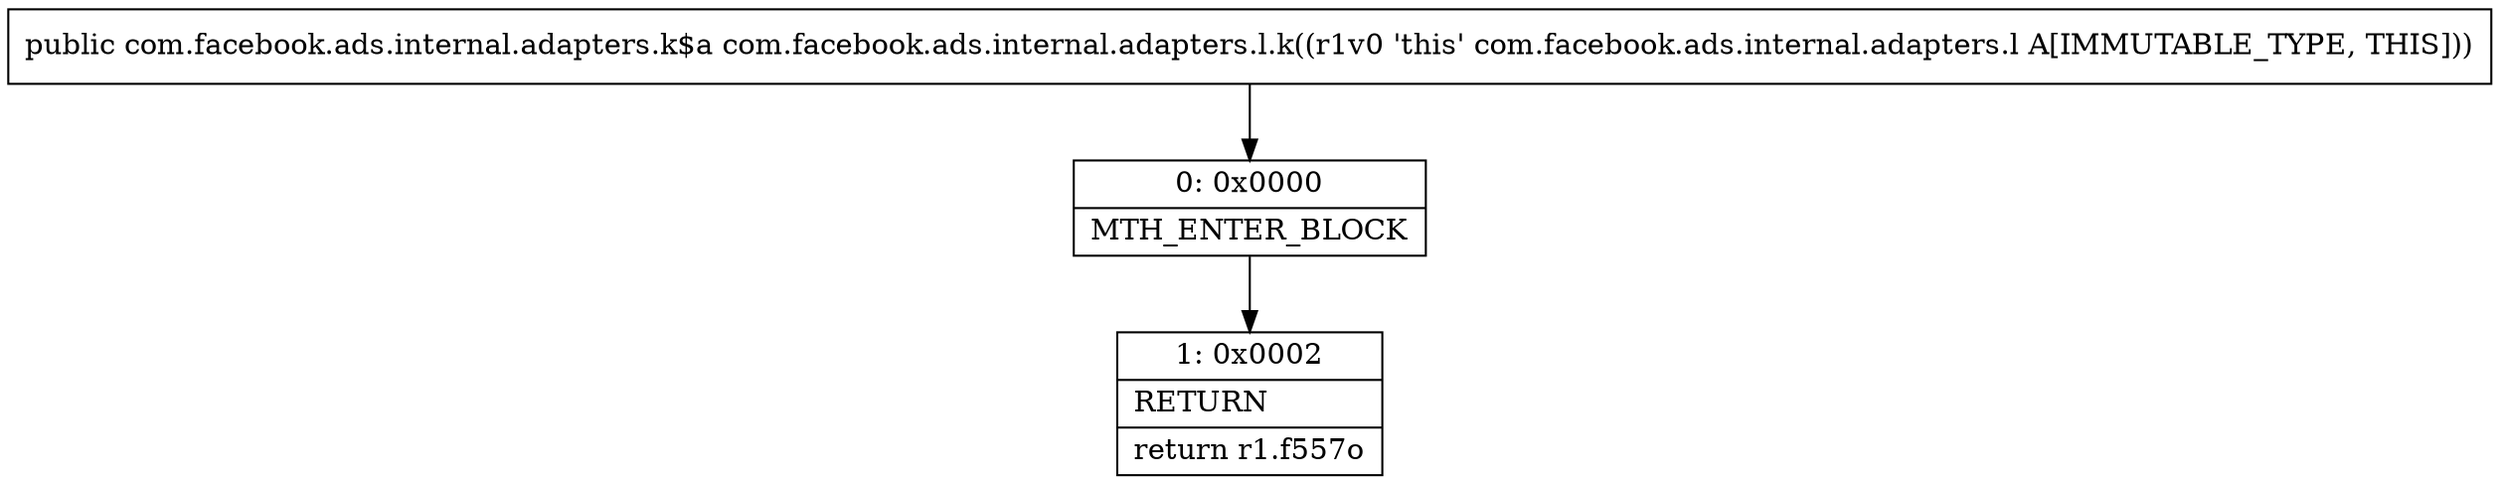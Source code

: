 digraph "CFG forcom.facebook.ads.internal.adapters.l.k()Lcom\/facebook\/ads\/internal\/adapters\/k$a;" {
Node_0 [shape=record,label="{0\:\ 0x0000|MTH_ENTER_BLOCK\l}"];
Node_1 [shape=record,label="{1\:\ 0x0002|RETURN\l|return r1.f557o\l}"];
MethodNode[shape=record,label="{public com.facebook.ads.internal.adapters.k$a com.facebook.ads.internal.adapters.l.k((r1v0 'this' com.facebook.ads.internal.adapters.l A[IMMUTABLE_TYPE, THIS])) }"];
MethodNode -> Node_0;
Node_0 -> Node_1;
}

